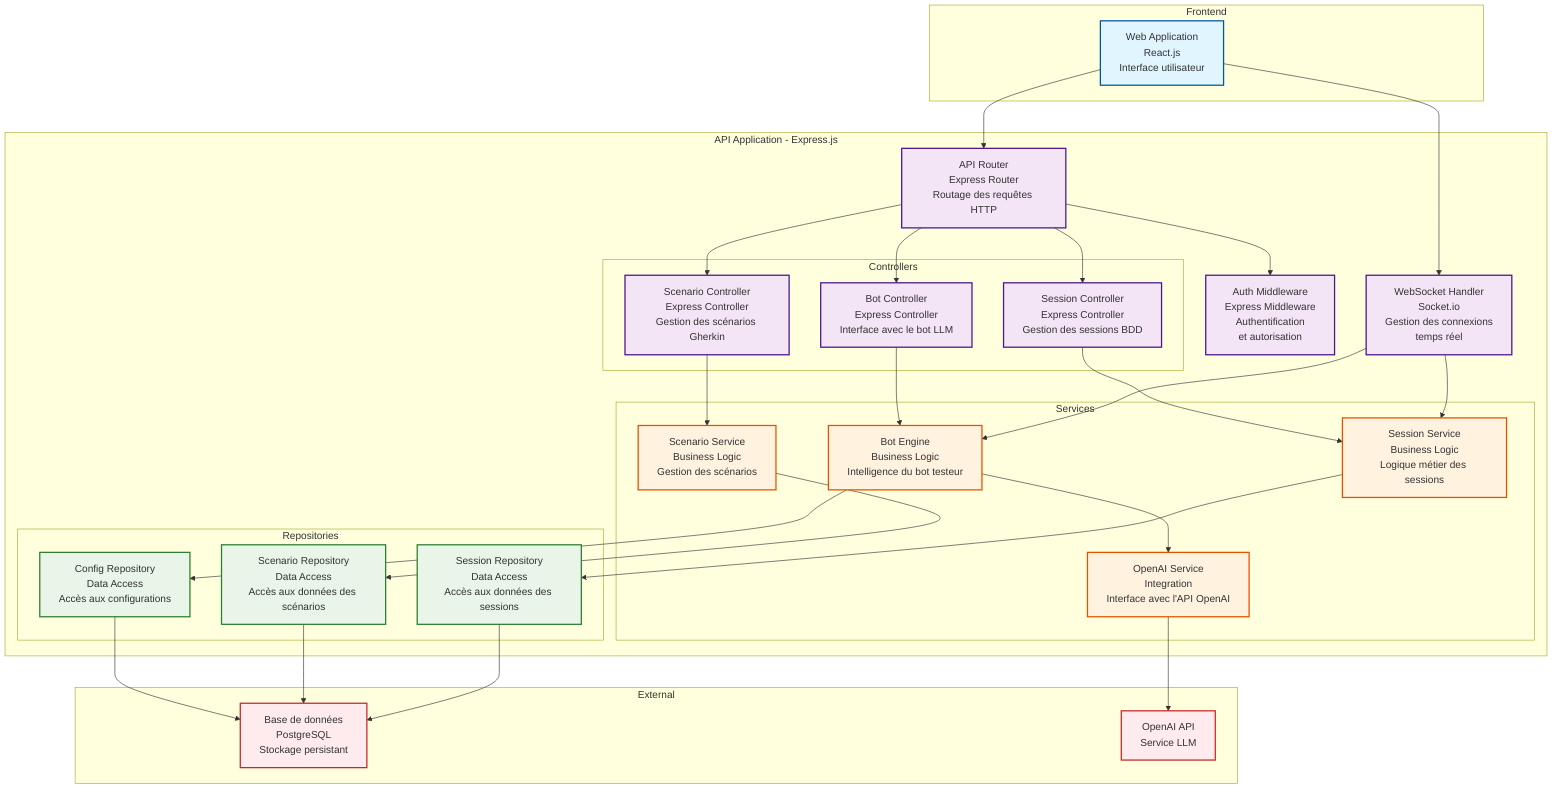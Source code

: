 graph TB
    subgraph "Frontend"
        WEBAPP[Web Application<br/>React.js<br/>Interface utilisateur]
    end
    
    subgraph "API Application - Express.js"
        ROUTER[API Router<br/>Express Router<br/>Routage des requêtes HTTP]
        WS[WebSocket Handler<br/>Socket.io<br/>Gestion des connexions<br/>temps réel]
        AUTH[Auth Middleware<br/>Express Middleware<br/>Authentification<br/>et autorisation]
        
        subgraph "Controllers"
            SESSIONCTRL[Session Controller<br/>Express Controller<br/>Gestion des sessions BDD]
            BOTCTRL[Bot Controller<br/>Express Controller<br/>Interface avec le bot LLM]
            SCENARIOCTRL[Scenario Controller<br/>Express Controller<br/>Gestion des scénarios Gherkin]
        end
        
        subgraph "Services"
            SESSIONSVC[Session Service<br/>Business Logic<br/>Logique métier des sessions]
            BOTENGINE[Bot Engine<br/>Business Logic<br/>Intelligence du bot testeur]
            OPENAISVC[OpenAI Service<br/>Integration<br/>Interface avec l'API OpenAI]
            SCENARIOSVC[Scenario Service<br/>Business Logic<br/>Gestion des scénarios]
        end
        
        subgraph "Repositories"
            SESSIONREPO[Session Repository<br/>Data Access<br/>Accès aux données des sessions]
            SCENARIOREPO[Scenario Repository<br/>Data Access<br/>Accès aux données des scénarios]
            CONFIGREPO[Config Repository<br/>Data Access<br/>Accès aux configurations]
        end
    end
    
    subgraph "External"
        DB[Base de données<br/>PostgreSQL<br/>Stockage persistant]
        OPENAI[OpenAI API<br/>Service LLM]
    end
    
    WEBAPP --> ROUTER
    WEBAPP --> WS
    
    ROUTER --> AUTH
    ROUTER --> SESSIONCTRL
    ROUTER --> BOTCTRL
    ROUTER --> SCENARIOCTRL
    
    WS --> SESSIONSVC
    WS --> BOTENGINE
    
    SESSIONCTRL --> SESSIONSVC
    BOTCTRL --> BOTENGINE
    SCENARIOCTRL --> SCENARIOSVC
    
    SESSIONSVC --> SESSIONREPO
    SCENARIOSVC --> SCENARIOREPO
    BOTENGINE --> OPENAISVC
    BOTENGINE --> CONFIGREPO
    
    SESSIONREPO --> DB
    SCENARIOREPO --> DB
    CONFIGREPO --> DB
    OPENAISVC --> OPENAI
    
    classDef frontendClass fill:#e1f5fe,stroke:#01579b,stroke-width:2px
    classDef controllerClass fill:#f3e5f5,stroke:#4a148c,stroke-width:2px
    classDef serviceClass fill:#fff3e0,stroke:#e65100,stroke-width:2px
    classDef repoClass fill:#e8f5e8,stroke:#2e7d32,stroke-width:2px
    classDef externalClass fill:#ffebee,stroke:#c62828,stroke-width:2px
    
    class WEBAPP frontendClass
    class ROUTER,WS,AUTH,SESSIONCTRL,BOTCTRL,SCENARIOCTRL controllerClass
    class SESSIONSVC,BOTENGINE,OPENAISVC,SCENARIOSVC serviceClass
    class SESSIONREPO,SCENARIOREPO,CONFIGREPO repoClass
    class DB,OPENAI externalClass